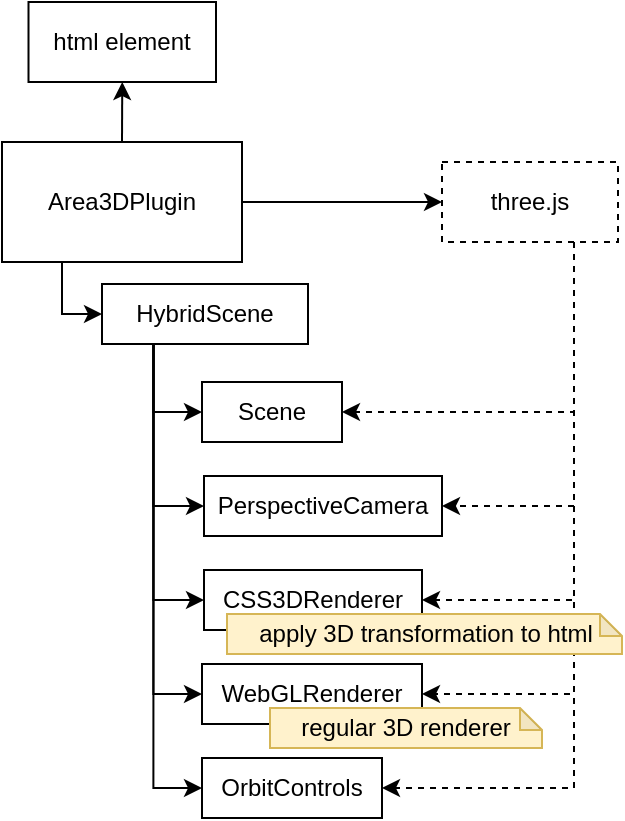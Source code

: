 <mxfile version="22.0.2" type="device">
  <diagram name="page-1" id="nTteX_-L-bd6lsjCAH_5">
    <mxGraphModel dx="863" dy="505" grid="1" gridSize="10" guides="1" tooltips="1" connect="1" arrows="1" fold="1" page="1" pageScale="1" pageWidth="827" pageHeight="1169" math="0" shadow="0">
      <root>
        <mxCell id="0" />
        <mxCell id="1" parent="0" />
        <mxCell id="D8Z68akMFMWpllpeSwho-49" style="edgeStyle=orthogonalEdgeStyle;rounded=0;orthogonalLoop=1;jettySize=auto;html=1;exitX=0.5;exitY=0;exitDx=0;exitDy=0;entryX=0.5;entryY=1;entryDx=0;entryDy=0;" parent="1" source="z7vC7oLisWLh9jTTofFt-3" target="D8Z68akMFMWpllpeSwho-22" edge="1">
          <mxGeometry relative="1" as="geometry" />
        </mxCell>
        <mxCell id="Gya_IdBXWGqH5VW4Oziq-58" style="edgeStyle=orthogonalEdgeStyle;rounded=0;orthogonalLoop=1;jettySize=auto;html=1;exitX=1;exitY=0.5;exitDx=0;exitDy=0;" edge="1" parent="1" source="z7vC7oLisWLh9jTTofFt-3" target="D8Z68akMFMWpllpeSwho-2">
          <mxGeometry relative="1" as="geometry" />
        </mxCell>
        <mxCell id="Gya_IdBXWGqH5VW4Oziq-72" style="edgeStyle=orthogonalEdgeStyle;rounded=0;orthogonalLoop=1;jettySize=auto;html=1;exitX=0.25;exitY=1;exitDx=0;exitDy=0;entryX=0;entryY=0.5;entryDx=0;entryDy=0;fontFamily=Helvetica;fontSize=12;fontColor=default;" edge="1" parent="1" source="z7vC7oLisWLh9jTTofFt-3" target="Gya_IdBXWGqH5VW4Oziq-2">
          <mxGeometry relative="1" as="geometry">
            <Array as="points">
              <mxPoint x="50" y="176" />
            </Array>
          </mxGeometry>
        </mxCell>
        <mxCell id="z7vC7oLisWLh9jTTofFt-3" value="Area3DPlugin" style="rounded=0;whiteSpace=wrap;html=1;" parent="1" vertex="1">
          <mxGeometry x="20" y="90" width="120" height="60" as="geometry" />
        </mxCell>
        <mxCell id="Gya_IdBXWGqH5VW4Oziq-59" style="edgeStyle=orthogonalEdgeStyle;rounded=0;orthogonalLoop=1;jettySize=auto;html=1;exitX=0.75;exitY=1;exitDx=0;exitDy=0;entryX=1;entryY=0.5;entryDx=0;entryDy=0;dashed=1;" edge="1" parent="1" source="D8Z68akMFMWpllpeSwho-2" target="Gya_IdBXWGqH5VW4Oziq-20">
          <mxGeometry relative="1" as="geometry" />
        </mxCell>
        <mxCell id="Gya_IdBXWGqH5VW4Oziq-60" style="edgeStyle=orthogonalEdgeStyle;rounded=0;orthogonalLoop=1;jettySize=auto;html=1;exitX=0.75;exitY=1;exitDx=0;exitDy=0;entryX=1;entryY=0.5;entryDx=0;entryDy=0;dashed=1;" edge="1" parent="1" source="D8Z68akMFMWpllpeSwho-2" target="Gya_IdBXWGqH5VW4Oziq-19">
          <mxGeometry relative="1" as="geometry" />
        </mxCell>
        <mxCell id="Gya_IdBXWGqH5VW4Oziq-61" style="edgeStyle=orthogonalEdgeStyle;rounded=0;orthogonalLoop=1;jettySize=auto;html=1;exitX=0.75;exitY=1;exitDx=0;exitDy=0;entryX=1;entryY=0.5;entryDx=0;entryDy=0;dashed=1;" edge="1" parent="1" source="D8Z68akMFMWpllpeSwho-2" target="Gya_IdBXWGqH5VW4Oziq-21">
          <mxGeometry relative="1" as="geometry" />
        </mxCell>
        <mxCell id="Gya_IdBXWGqH5VW4Oziq-62" style="edgeStyle=orthogonalEdgeStyle;rounded=0;orthogonalLoop=1;jettySize=auto;html=1;exitX=0.75;exitY=1;exitDx=0;exitDy=0;entryX=1;entryY=0.5;entryDx=0;entryDy=0;dashed=1;" edge="1" parent="1" source="D8Z68akMFMWpllpeSwho-2" target="Gya_IdBXWGqH5VW4Oziq-22">
          <mxGeometry relative="1" as="geometry" />
        </mxCell>
        <mxCell id="Gya_IdBXWGqH5VW4Oziq-63" style="edgeStyle=orthogonalEdgeStyle;rounded=0;orthogonalLoop=1;jettySize=auto;html=1;exitX=0.75;exitY=1;exitDx=0;exitDy=0;entryX=1;entryY=0.5;entryDx=0;entryDy=0;dashed=1;" edge="1" parent="1" source="D8Z68akMFMWpllpeSwho-2" target="Gya_IdBXWGqH5VW4Oziq-23">
          <mxGeometry relative="1" as="geometry" />
        </mxCell>
        <mxCell id="D8Z68akMFMWpllpeSwho-2" value="three.js" style="rounded=0;whiteSpace=wrap;html=1;dashed=1;" parent="1" vertex="1">
          <mxGeometry x="240" y="100" width="88" height="40" as="geometry" />
        </mxCell>
        <mxCell id="D8Z68akMFMWpllpeSwho-22" value="html element" style="rounded=0;whiteSpace=wrap;html=1;" parent="1" vertex="1">
          <mxGeometry x="33.25" y="20" width="93.75" height="40" as="geometry" />
        </mxCell>
        <mxCell id="Gya_IdBXWGqH5VW4Oziq-66" style="edgeStyle=orthogonalEdgeStyle;rounded=0;orthogonalLoop=1;jettySize=auto;html=1;exitX=0.25;exitY=1;exitDx=0;exitDy=0;entryX=0;entryY=0.5;entryDx=0;entryDy=0;" edge="1" parent="1" source="Gya_IdBXWGqH5VW4Oziq-2" target="Gya_IdBXWGqH5VW4Oziq-20">
          <mxGeometry relative="1" as="geometry" />
        </mxCell>
        <mxCell id="Gya_IdBXWGqH5VW4Oziq-67" style="edgeStyle=orthogonalEdgeStyle;rounded=0;orthogonalLoop=1;jettySize=auto;html=1;exitX=0.25;exitY=1;exitDx=0;exitDy=0;entryX=0;entryY=0.5;entryDx=0;entryDy=0;" edge="1" parent="1" source="Gya_IdBXWGqH5VW4Oziq-2" target="Gya_IdBXWGqH5VW4Oziq-19">
          <mxGeometry relative="1" as="geometry" />
        </mxCell>
        <mxCell id="Gya_IdBXWGqH5VW4Oziq-68" style="edgeStyle=orthogonalEdgeStyle;rounded=0;orthogonalLoop=1;jettySize=auto;html=1;exitX=0.25;exitY=1;exitDx=0;exitDy=0;entryX=0;entryY=0.5;entryDx=0;entryDy=0;" edge="1" parent="1" source="Gya_IdBXWGqH5VW4Oziq-2" target="Gya_IdBXWGqH5VW4Oziq-21">
          <mxGeometry relative="1" as="geometry" />
        </mxCell>
        <mxCell id="Gya_IdBXWGqH5VW4Oziq-69" style="edgeStyle=orthogonalEdgeStyle;rounded=0;orthogonalLoop=1;jettySize=auto;html=1;exitX=0.25;exitY=1;exitDx=0;exitDy=0;entryX=0;entryY=0.5;entryDx=0;entryDy=0;" edge="1" parent="1" source="Gya_IdBXWGqH5VW4Oziq-2" target="Gya_IdBXWGqH5VW4Oziq-22">
          <mxGeometry relative="1" as="geometry" />
        </mxCell>
        <mxCell id="Gya_IdBXWGqH5VW4Oziq-70" style="edgeStyle=orthogonalEdgeStyle;rounded=0;orthogonalLoop=1;jettySize=auto;html=1;exitX=0.25;exitY=1;exitDx=0;exitDy=0;entryX=0;entryY=0.5;entryDx=0;entryDy=0;" edge="1" parent="1" source="Gya_IdBXWGqH5VW4Oziq-2" target="Gya_IdBXWGqH5VW4Oziq-23">
          <mxGeometry relative="1" as="geometry" />
        </mxCell>
        <mxCell id="Gya_IdBXWGqH5VW4Oziq-2" value="HybridScene" style="rounded=0;whiteSpace=wrap;html=1;" vertex="1" parent="1">
          <mxGeometry x="70" y="161" width="103" height="30" as="geometry" />
        </mxCell>
        <mxCell id="Gya_IdBXWGqH5VW4Oziq-19" value="PerspectiveCamera" style="rounded=0;whiteSpace=wrap;html=1;" vertex="1" parent="1">
          <mxGeometry x="121" y="257" width="119" height="30" as="geometry" />
        </mxCell>
        <mxCell id="Gya_IdBXWGqH5VW4Oziq-20" value="Scene" style="rounded=0;whiteSpace=wrap;html=1;" vertex="1" parent="1">
          <mxGeometry x="120" y="210" width="70" height="30" as="geometry" />
        </mxCell>
        <mxCell id="Gya_IdBXWGqH5VW4Oziq-21" value="CSS3DRenderer" style="rounded=0;whiteSpace=wrap;html=1;" vertex="1" parent="1">
          <mxGeometry x="121" y="304" width="109" height="30" as="geometry" />
        </mxCell>
        <mxCell id="Gya_IdBXWGqH5VW4Oziq-22" value="WebGLRenderer" style="rounded=0;whiteSpace=wrap;html=1;" vertex="1" parent="1">
          <mxGeometry x="120" y="351" width="110" height="30" as="geometry" />
        </mxCell>
        <mxCell id="Gya_IdBXWGqH5VW4Oziq-23" value="OrbitControls" style="rounded=0;whiteSpace=wrap;html=1;" vertex="1" parent="1">
          <mxGeometry x="120" y="398" width="90" height="30" as="geometry" />
        </mxCell>
        <mxCell id="Gya_IdBXWGqH5VW4Oziq-73" value="regular 3D renderer" style="shape=note;whiteSpace=wrap;html=1;backgroundOutline=1;darkOpacity=0.05;rounded=0;strokeColor=#d6b656;align=center;verticalAlign=middle;fontFamily=Helvetica;fontSize=12;fillColor=#fff2cc;size=11;" vertex="1" parent="1">
          <mxGeometry x="154" y="373" width="136" height="20" as="geometry" />
        </mxCell>
        <mxCell id="Gya_IdBXWGqH5VW4Oziq-74" value="apply 3D transformation to html" style="shape=note;whiteSpace=wrap;html=1;backgroundOutline=1;darkOpacity=0.05;rounded=0;strokeColor=#d6b656;align=center;verticalAlign=middle;fontFamily=Helvetica;fontSize=12;fillColor=#fff2cc;size=11;" vertex="1" parent="1">
          <mxGeometry x="132.5" y="326" width="197.5" height="20" as="geometry" />
        </mxCell>
      </root>
    </mxGraphModel>
  </diagram>
</mxfile>
